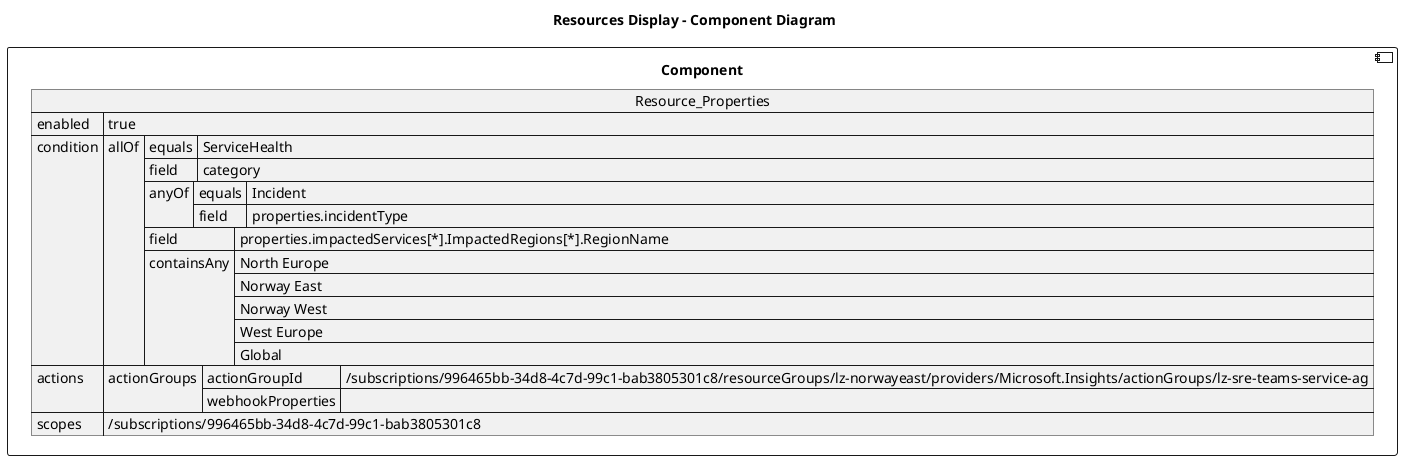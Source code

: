 @startuml

title Resources Display - Component Diagram

component Component {

json  Resource_Properties {
  "enabled": true,
  "condition": {
    "allOf": [
      {
        "equals": "ServiceHealth",
        "field": "category"
      },
      {
        "anyOf": [
          {
            "equals": "Incident",
            "field": "properties.incidentType"
          }
        ]
      },
      {
        "field": "properties.impactedServices[*].ImpactedRegions[*].RegionName",
        "containsAny": [
          "North Europe",
          "Norway East",
          "Norway West",
          "West Europe",
          "Global"
        ]
      }
    ]
  },
  "actions": {
    "actionGroups": [
      {
        "actionGroupId": "/subscriptions/996465bb-34d8-4c7d-99c1-bab3805301c8/resourceGroups/lz-norwayeast/providers/Microsoft.Insights/actionGroups/lz-sre-teams-service-ag",
        "webhookProperties": {}
      }
    ]
  },
  "scopes": [
    "/subscriptions/996465bb-34d8-4c7d-99c1-bab3805301c8"
  ]
}
}
@enduml
